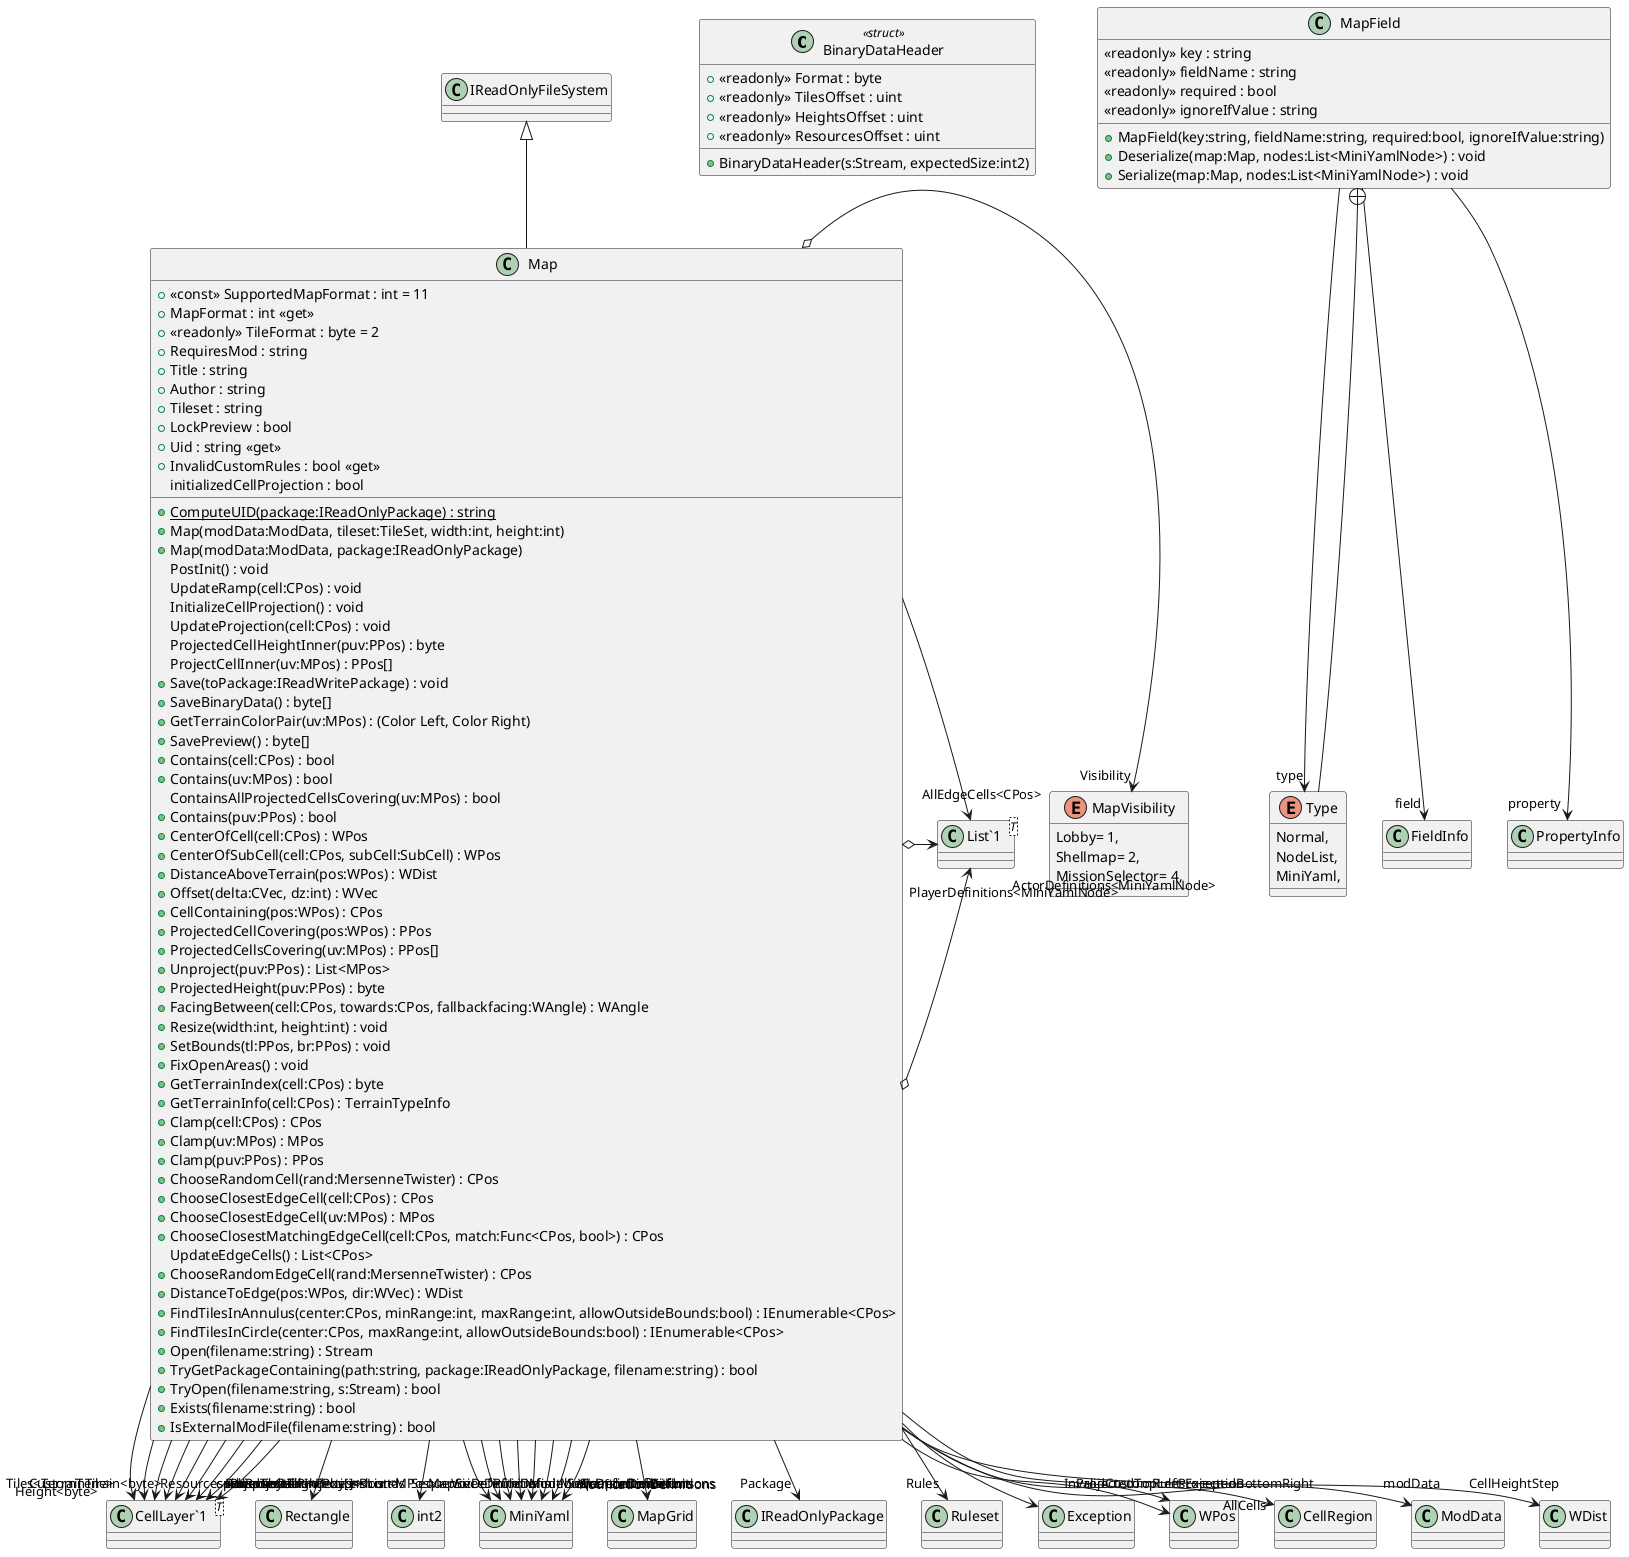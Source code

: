 @startuml
class BinaryDataHeader <<struct>> {
    + <<readonly>> Format : byte
    + <<readonly>> TilesOffset : uint
    + <<readonly>> HeightsOffset : uint
    + <<readonly>> ResourcesOffset : uint
    + BinaryDataHeader(s:Stream, expectedSize:int2)
}
enum MapVisibility {
    Lobby= 1,
    Shellmap= 2,
    MissionSelector= 4,
}
class MapField {
    <<readonly>> key : string
    <<readonly>> fieldName : string
    <<readonly>> required : bool
    <<readonly>> ignoreIfValue : string
    + MapField(key:string, fieldName:string, required:bool, ignoreIfValue:string)
    + Deserialize(map:Map, nodes:List<MiniYamlNode>) : void
    + Serialize(map:Map, nodes:List<MiniYamlNode>) : void
}
class Map {
    + <<const>> SupportedMapFormat : int = 11
    + MapFormat : int <<get>>
    + <<readonly>> TileFormat : byte = 2
    + RequiresMod : string
    + Title : string
    + Author : string
    + Tileset : string
    + LockPreview : bool
    + Uid : string <<get>>
    + InvalidCustomRules : bool <<get>>
    initializedCellProjection : bool
    + {static} ComputeUID(package:IReadOnlyPackage) : string
    + Map(modData:ModData, tileset:TileSet, width:int, height:int)
    + Map(modData:ModData, package:IReadOnlyPackage)
    PostInit() : void
    UpdateRamp(cell:CPos) : void
    InitializeCellProjection() : void
    UpdateProjection(cell:CPos) : void
    ProjectedCellHeightInner(puv:PPos) : byte
    ProjectCellInner(uv:MPos) : PPos[]
    + Save(toPackage:IReadWritePackage) : void
    + SaveBinaryData() : byte[]
    + GetTerrainColorPair(uv:MPos) : (Color Left, Color Right)
    + SavePreview() : byte[]
    + Contains(cell:CPos) : bool
    + Contains(uv:MPos) : bool
    ContainsAllProjectedCellsCovering(uv:MPos) : bool
    + Contains(puv:PPos) : bool
    + CenterOfCell(cell:CPos) : WPos
    + CenterOfSubCell(cell:CPos, subCell:SubCell) : WPos
    + DistanceAboveTerrain(pos:WPos) : WDist
    + Offset(delta:CVec, dz:int) : WVec
    + CellContaining(pos:WPos) : CPos
    + ProjectedCellCovering(pos:WPos) : PPos
    + ProjectedCellsCovering(uv:MPos) : PPos[]
    + Unproject(puv:PPos) : List<MPos>
    + ProjectedHeight(puv:PPos) : byte
    + FacingBetween(cell:CPos, towards:CPos, fallbackfacing:WAngle) : WAngle
    + Resize(width:int, height:int) : void
    + SetBounds(tl:PPos, br:PPos) : void
    + FixOpenAreas() : void
    + GetTerrainIndex(cell:CPos) : byte
    + GetTerrainInfo(cell:CPos) : TerrainTypeInfo
    + Clamp(cell:CPos) : CPos
    + Clamp(uv:MPos) : MPos
    + Clamp(puv:PPos) : PPos
    + ChooseRandomCell(rand:MersenneTwister) : CPos
    + ChooseClosestEdgeCell(cell:CPos) : CPos
    + ChooseClosestEdgeCell(uv:MPos) : MPos
    + ChooseClosestMatchingEdgeCell(cell:CPos, match:Func<CPos, bool>) : CPos
    UpdateEdgeCells() : List<CPos>
    + ChooseRandomEdgeCell(rand:MersenneTwister) : CPos
    + DistanceToEdge(pos:WPos, dir:WVec) : WDist
    + FindTilesInAnnulus(center:CPos, minRange:int, maxRange:int, allowOutsideBounds:bool) : IEnumerable<CPos>
    + FindTilesInCircle(center:CPos, maxRange:int, allowOutsideBounds:bool) : IEnumerable<CPos>
    + Open(filename:string) : Stream
    + TryGetPackageContaining(path:string, package:IReadOnlyPackage, filename:string) : bool
    + TryOpen(filename:string, s:Stream) : bool
    + Exists(filename:string) : bool
    + IsExternalModFile(filename:string) : bool
}
enum Type {
    Normal,
    NodeList,
    MiniYaml,
}
class "List`1"<T> {
}
class "CellLayer`1"<T> {
}
MapField --> "field" FieldInfo
MapField --> "property" PropertyInfo
MapField --> "type" Type
IReadOnlyFileSystem <|-- Map
Map --> "Bounds" Rectangle
Map o-> "Visibility" MapVisibility
Map --> "MapSize" int2
Map o-> "PlayerDefinitions<MiniYamlNode>" "List`1"
Map o-> "ActorDefinitions<MiniYamlNode>" "List`1"
Map --> "RuleDefinitions" MiniYaml
Map --> "SequenceDefinitions" MiniYaml
Map --> "ModelSequenceDefinitions" MiniYaml
Map --> "WeaponDefinitions" MiniYaml
Map --> "VoiceDefinitions" MiniYaml
Map --> "MusicDefinitions" MiniYaml
Map --> "NotificationDefinitions" MiniYaml
Map --> "TranslationDefinitions" MiniYaml
Map --> "Grid" MapGrid
Map --> "Package" IReadOnlyPackage
Map --> "Rules" Ruleset
Map --> "InvalidCustomRulesException" Exception
Map --> "ProjectedTopLeft" WPos
Map --> "ProjectedBottomRight" WPos
Map --> "Tiles<TerrainTile>" "CellLayer`1"
Map --> "Resources<ResourceTile>" "CellLayer`1"
Map --> "Height<byte>" "CellLayer`1"
Map --> "Ramp<byte>" "CellLayer`1"
Map --> "CustomTerrain<byte>" "CellLayer`1"
Map --> "AllCells" CellRegion
Map --> "AllEdgeCells<CPos>" "List`1"
Map --> "modData" ModData
Map --> "cachedTerrainIndexes<short>" "CellLayer`1"
Map --> "cellProjection<PPos[]>" "CellLayer`1"
Map --> "inverseCellProjection<List<MPos>>" "CellLayer`1"
Map --> "projectedHeight<byte>" "CellLayer`1"
Map --> "CellHeightStep" WDist
MapField +-- Type
@enduml
